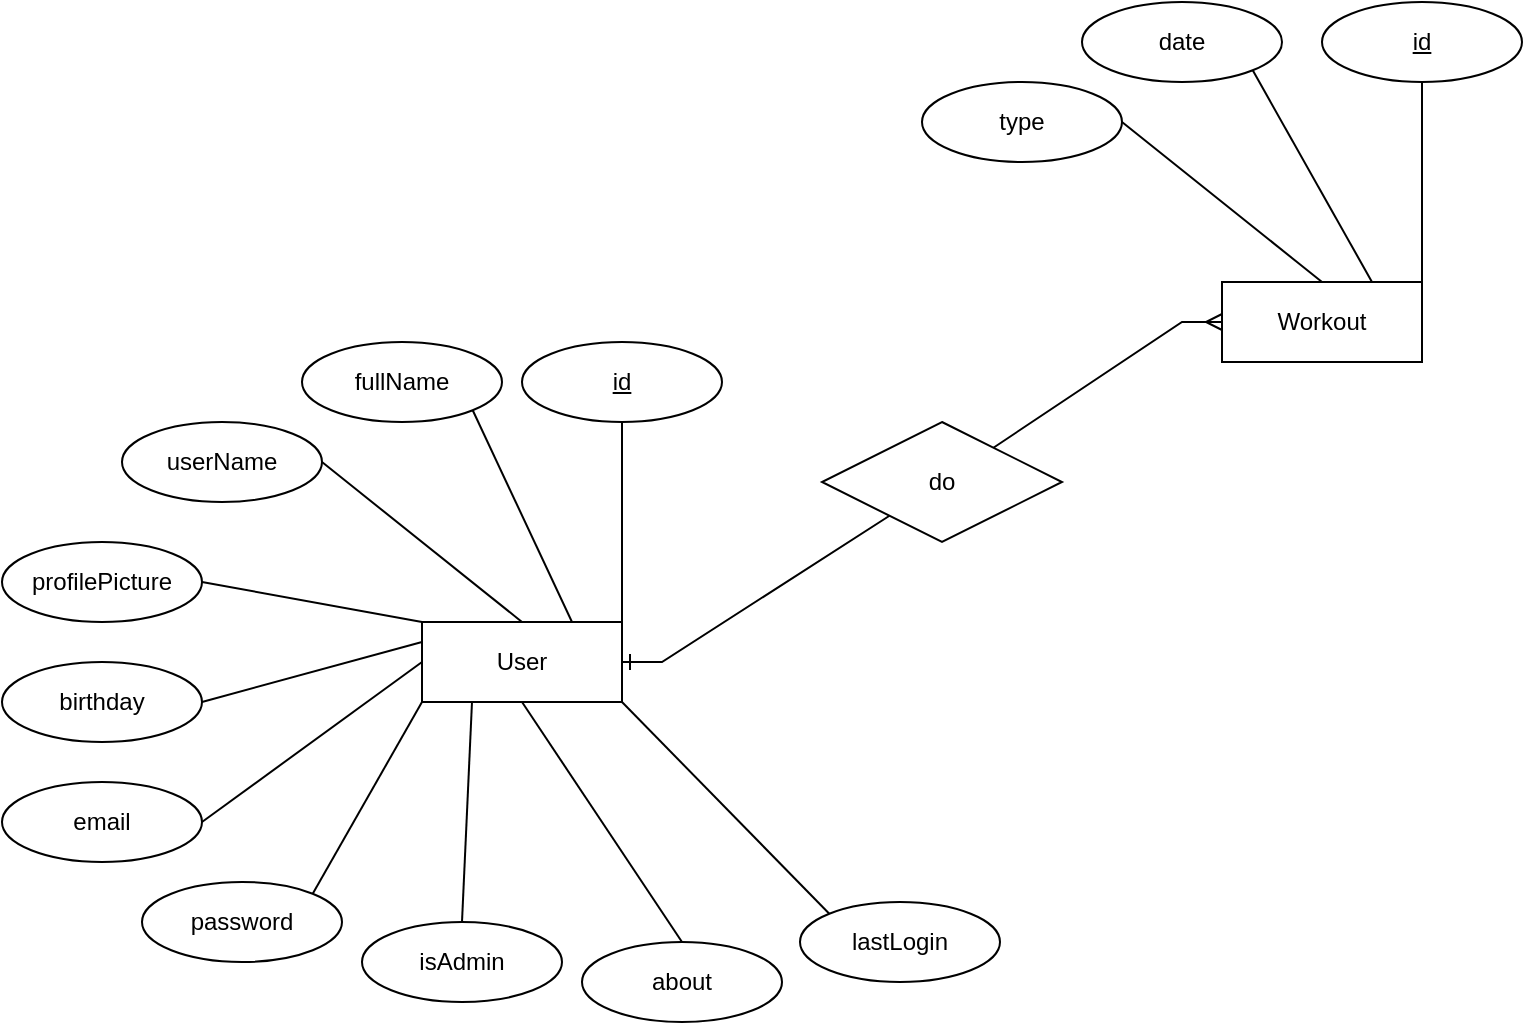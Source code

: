 <mxfile version="14.4.3" type="device"><diagram id="PGmogmAw0o2r293aArQI" name="1 oldal"><mxGraphModel dx="2249" dy="822" grid="1" gridSize="10" guides="1" tooltips="1" connect="1" arrows="1" fold="1" page="1" pageScale="1" pageWidth="827" pageHeight="1169" math="0" shadow="0"><root><mxCell id="0"/><mxCell id="1" parent="0"/><mxCell id="qeu93-40i-TPWpm0oFeZ-1" value="User" style="whiteSpace=wrap;html=1;align=center;" vertex="1" parent="1"><mxGeometry x="120" y="340" width="100" height="40" as="geometry"/></mxCell><mxCell id="qeu93-40i-TPWpm0oFeZ-4" style="rounded=0;orthogonalLoop=1;jettySize=auto;html=1;exitX=0.5;exitY=1;exitDx=0;exitDy=0;entryX=1;entryY=0;entryDx=0;entryDy=0;startArrow=none;startFill=0;endArrow=none;endFill=0;" edge="1" parent="1" source="qeu93-40i-TPWpm0oFeZ-2" target="qeu93-40i-TPWpm0oFeZ-1"><mxGeometry relative="1" as="geometry"/></mxCell><mxCell id="qeu93-40i-TPWpm0oFeZ-2" value="id" style="ellipse;whiteSpace=wrap;html=1;align=center;fontStyle=4;" vertex="1" parent="1"><mxGeometry x="170" y="200" width="100" height="40" as="geometry"/></mxCell><mxCell id="qeu93-40i-TPWpm0oFeZ-5" value="fullName" style="ellipse;whiteSpace=wrap;html=1;align=center;" vertex="1" parent="1"><mxGeometry x="60" y="200" width="100" height="40" as="geometry"/></mxCell><mxCell id="qeu93-40i-TPWpm0oFeZ-6" style="rounded=0;orthogonalLoop=1;jettySize=auto;html=1;exitX=1;exitY=1;exitDx=0;exitDy=0;entryX=0.75;entryY=0;entryDx=0;entryDy=0;startArrow=none;startFill=0;endArrow=none;endFill=0;" edge="1" parent="1" source="qeu93-40i-TPWpm0oFeZ-5" target="qeu93-40i-TPWpm0oFeZ-1"><mxGeometry relative="1" as="geometry"><mxPoint x="230" y="250" as="sourcePoint"/><mxPoint x="230" y="350" as="targetPoint"/></mxGeometry></mxCell><mxCell id="qeu93-40i-TPWpm0oFeZ-7" value="userName" style="ellipse;whiteSpace=wrap;html=1;align=center;" vertex="1" parent="1"><mxGeometry x="-30" y="240" width="100" height="40" as="geometry"/></mxCell><mxCell id="qeu93-40i-TPWpm0oFeZ-8" style="rounded=0;orthogonalLoop=1;jettySize=auto;html=1;exitX=1;exitY=0.5;exitDx=0;exitDy=0;entryX=0.5;entryY=0;entryDx=0;entryDy=0;startArrow=none;startFill=0;endArrow=none;endFill=0;" edge="1" parent="1" source="qeu93-40i-TPWpm0oFeZ-7" target="qeu93-40i-TPWpm0oFeZ-1"><mxGeometry relative="1" as="geometry"><mxPoint x="40" y="280" as="sourcePoint"/><mxPoint x="125" y="380" as="targetPoint"/></mxGeometry></mxCell><mxCell id="qeu93-40i-TPWpm0oFeZ-9" value="profilePicture" style="ellipse;whiteSpace=wrap;html=1;align=center;" vertex="1" parent="1"><mxGeometry x="-90" y="300" width="100" height="40" as="geometry"/></mxCell><mxCell id="qeu93-40i-TPWpm0oFeZ-10" style="rounded=0;orthogonalLoop=1;jettySize=auto;html=1;exitX=1;exitY=0.5;exitDx=0;exitDy=0;entryX=0;entryY=0;entryDx=0;entryDy=0;startArrow=none;startFill=0;endArrow=none;endFill=0;" edge="1" parent="1" source="qeu93-40i-TPWpm0oFeZ-9" target="qeu93-40i-TPWpm0oFeZ-1"><mxGeometry relative="1" as="geometry"><mxPoint x="-20" y="340" as="sourcePoint"/><mxPoint x="110" y="400" as="targetPoint"/></mxGeometry></mxCell><mxCell id="qeu93-40i-TPWpm0oFeZ-11" value="email" style="ellipse;whiteSpace=wrap;html=1;align=center;" vertex="1" parent="1"><mxGeometry x="-90" y="420" width="100" height="40" as="geometry"/></mxCell><mxCell id="qeu93-40i-TPWpm0oFeZ-12" style="rounded=0;orthogonalLoop=1;jettySize=auto;html=1;exitX=1;exitY=0.5;exitDx=0;exitDy=0;entryX=0;entryY=0.5;entryDx=0;entryDy=0;startArrow=none;startFill=0;endArrow=none;endFill=0;" edge="1" parent="1" source="qeu93-40i-TPWpm0oFeZ-11" target="qeu93-40i-TPWpm0oFeZ-1"><mxGeometry relative="1" as="geometry"><mxPoint x="420" y="590" as="sourcePoint"/><mxPoint x="550" y="650" as="targetPoint"/></mxGeometry></mxCell><mxCell id="qeu93-40i-TPWpm0oFeZ-13" value="birthday" style="ellipse;whiteSpace=wrap;html=1;align=center;" vertex="1" parent="1"><mxGeometry x="-90" y="360" width="100" height="40" as="geometry"/></mxCell><mxCell id="qeu93-40i-TPWpm0oFeZ-14" style="rounded=0;orthogonalLoop=1;jettySize=auto;html=1;exitX=1;exitY=0.5;exitDx=0;exitDy=0;entryX=0;entryY=0.25;entryDx=0;entryDy=0;startArrow=none;startFill=0;endArrow=none;endFill=0;" edge="1" parent="1" source="qeu93-40i-TPWpm0oFeZ-13" target="qeu93-40i-TPWpm0oFeZ-1"><mxGeometry relative="1" as="geometry"><mxPoint x="140" y="570" as="sourcePoint"/><mxPoint x="270" y="630" as="targetPoint"/></mxGeometry></mxCell><mxCell id="qeu93-40i-TPWpm0oFeZ-15" value="password" style="ellipse;whiteSpace=wrap;html=1;align=center;" vertex="1" parent="1"><mxGeometry x="-20" y="470" width="100" height="40" as="geometry"/></mxCell><mxCell id="qeu93-40i-TPWpm0oFeZ-16" style="rounded=0;orthogonalLoop=1;jettySize=auto;html=1;exitX=1;exitY=0;exitDx=0;exitDy=0;entryX=0;entryY=1;entryDx=0;entryDy=0;startArrow=none;startFill=0;endArrow=none;endFill=0;" edge="1" parent="1" source="qeu93-40i-TPWpm0oFeZ-15" target="qeu93-40i-TPWpm0oFeZ-1"><mxGeometry relative="1" as="geometry"><mxPoint x="430" y="600" as="sourcePoint"/><mxPoint x="130" y="370" as="targetPoint"/></mxGeometry></mxCell><mxCell id="qeu93-40i-TPWpm0oFeZ-17" value="isAdmin" style="ellipse;whiteSpace=wrap;html=1;align=center;" vertex="1" parent="1"><mxGeometry x="90" y="490" width="100" height="40" as="geometry"/></mxCell><mxCell id="qeu93-40i-TPWpm0oFeZ-18" style="rounded=0;orthogonalLoop=1;jettySize=auto;html=1;exitX=0.5;exitY=0;exitDx=0;exitDy=0;startArrow=none;startFill=0;endArrow=none;endFill=0;entryX=0.25;entryY=1;entryDx=0;entryDy=0;" edge="1" parent="1" source="qeu93-40i-TPWpm0oFeZ-17" target="qeu93-40i-TPWpm0oFeZ-1"><mxGeometry relative="1" as="geometry"><mxPoint x="440" y="610" as="sourcePoint"/><mxPoint x="130" y="410" as="targetPoint"/></mxGeometry></mxCell><mxCell id="qeu93-40i-TPWpm0oFeZ-19" value="about" style="ellipse;whiteSpace=wrap;html=1;align=center;" vertex="1" parent="1"><mxGeometry x="200" y="500" width="100" height="40" as="geometry"/></mxCell><mxCell id="qeu93-40i-TPWpm0oFeZ-20" style="rounded=0;orthogonalLoop=1;jettySize=auto;html=1;exitX=0.5;exitY=0;exitDx=0;exitDy=0;entryX=0.5;entryY=1;entryDx=0;entryDy=0;startArrow=none;startFill=0;endArrow=none;endFill=0;" edge="1" parent="1" source="qeu93-40i-TPWpm0oFeZ-19" target="qeu93-40i-TPWpm0oFeZ-1"><mxGeometry relative="1" as="geometry"><mxPoint x="450" y="620" as="sourcePoint"/><mxPoint x="150" y="390" as="targetPoint"/></mxGeometry></mxCell><mxCell id="qeu93-40i-TPWpm0oFeZ-21" value="lastLogin" style="ellipse;whiteSpace=wrap;html=1;align=center;" vertex="1" parent="1"><mxGeometry x="309" y="480" width="100" height="40" as="geometry"/></mxCell><mxCell id="qeu93-40i-TPWpm0oFeZ-22" style="rounded=0;orthogonalLoop=1;jettySize=auto;html=1;exitX=0;exitY=0;exitDx=0;exitDy=0;entryX=1;entryY=1;entryDx=0;entryDy=0;startArrow=none;startFill=0;endArrow=none;endFill=0;" edge="1" parent="1" source="qeu93-40i-TPWpm0oFeZ-21" target="qeu93-40i-TPWpm0oFeZ-1"><mxGeometry relative="1" as="geometry"><mxPoint x="819" y="650" as="sourcePoint"/><mxPoint x="519" y="420" as="targetPoint"/></mxGeometry></mxCell><mxCell id="qeu93-40i-TPWpm0oFeZ-23" value="Workout" style="whiteSpace=wrap;html=1;align=center;" vertex="1" parent="1"><mxGeometry x="520" y="170" width="100" height="40" as="geometry"/></mxCell><mxCell id="qeu93-40i-TPWpm0oFeZ-24" style="rounded=0;orthogonalLoop=1;jettySize=auto;html=1;exitX=0.5;exitY=1;exitDx=0;exitDy=0;startArrow=none;startFill=0;endArrow=none;endFill=0;entryX=1;entryY=0;entryDx=0;entryDy=0;" edge="1" parent="1" source="qeu93-40i-TPWpm0oFeZ-25" target="qeu93-40i-TPWpm0oFeZ-23"><mxGeometry relative="1" as="geometry"><mxPoint x="600" y="150" as="targetPoint"/></mxGeometry></mxCell><mxCell id="qeu93-40i-TPWpm0oFeZ-25" value="id" style="ellipse;whiteSpace=wrap;html=1;align=center;fontStyle=4;" vertex="1" parent="1"><mxGeometry x="570" y="30" width="100" height="40" as="geometry"/></mxCell><mxCell id="qeu93-40i-TPWpm0oFeZ-26" value="date" style="ellipse;whiteSpace=wrap;html=1;align=center;" vertex="1" parent="1"><mxGeometry x="450" y="30" width="100" height="40" as="geometry"/></mxCell><mxCell id="qeu93-40i-TPWpm0oFeZ-27" style="rounded=0;orthogonalLoop=1;jettySize=auto;html=1;exitX=1;exitY=1;exitDx=0;exitDy=0;entryX=0.75;entryY=0;entryDx=0;entryDy=0;startArrow=none;startFill=0;endArrow=none;endFill=0;" edge="1" parent="1" source="qeu93-40i-TPWpm0oFeZ-26" target="qeu93-40i-TPWpm0oFeZ-23"><mxGeometry relative="1" as="geometry"><mxPoint x="620" y="80" as="sourcePoint"/><mxPoint x="585" y="170" as="targetPoint"/></mxGeometry></mxCell><mxCell id="qeu93-40i-TPWpm0oFeZ-28" value="type" style="ellipse;whiteSpace=wrap;html=1;align=center;" vertex="1" parent="1"><mxGeometry x="370" y="70" width="100" height="40" as="geometry"/></mxCell><mxCell id="qeu93-40i-TPWpm0oFeZ-29" style="rounded=0;orthogonalLoop=1;jettySize=auto;html=1;exitX=1;exitY=0.5;exitDx=0;exitDy=0;entryX=0.5;entryY=0;entryDx=0;entryDy=0;startArrow=none;startFill=0;endArrow=none;endFill=0;" edge="1" parent="1" source="qeu93-40i-TPWpm0oFeZ-28" target="qeu93-40i-TPWpm0oFeZ-23"><mxGeometry relative="1" as="geometry"><mxPoint x="440" y="110" as="sourcePoint"/><mxPoint x="570" y="170" as="targetPoint"/></mxGeometry></mxCell><mxCell id="qeu93-40i-TPWpm0oFeZ-34" style="edgeStyle=none;rounded=0;orthogonalLoop=1;jettySize=auto;html=1;entryX=1;entryY=0.5;entryDx=0;entryDy=0;startArrow=none;startFill=0;endArrow=ERone;endFill=0;" edge="1" parent="1" source="qeu93-40i-TPWpm0oFeZ-32" target="qeu93-40i-TPWpm0oFeZ-1"><mxGeometry relative="1" as="geometry"><Array as="points"><mxPoint x="240" y="360"/></Array></mxGeometry></mxCell><mxCell id="qeu93-40i-TPWpm0oFeZ-35" style="edgeStyle=none;rounded=0;orthogonalLoop=1;jettySize=auto;html=1;entryX=0;entryY=0.5;entryDx=0;entryDy=0;startArrow=none;startFill=0;endArrow=ERmany;endFill=0;" edge="1" parent="1" source="qeu93-40i-TPWpm0oFeZ-32" target="qeu93-40i-TPWpm0oFeZ-23"><mxGeometry relative="1" as="geometry"><Array as="points"><mxPoint x="500" y="190"/></Array></mxGeometry></mxCell><mxCell id="qeu93-40i-TPWpm0oFeZ-32" value="do" style="shape=rhombus;perimeter=rhombusPerimeter;whiteSpace=wrap;html=1;align=center;" vertex="1" parent="1"><mxGeometry x="320" y="240" width="120" height="60" as="geometry"/></mxCell></root></mxGraphModel></diagram></mxfile>